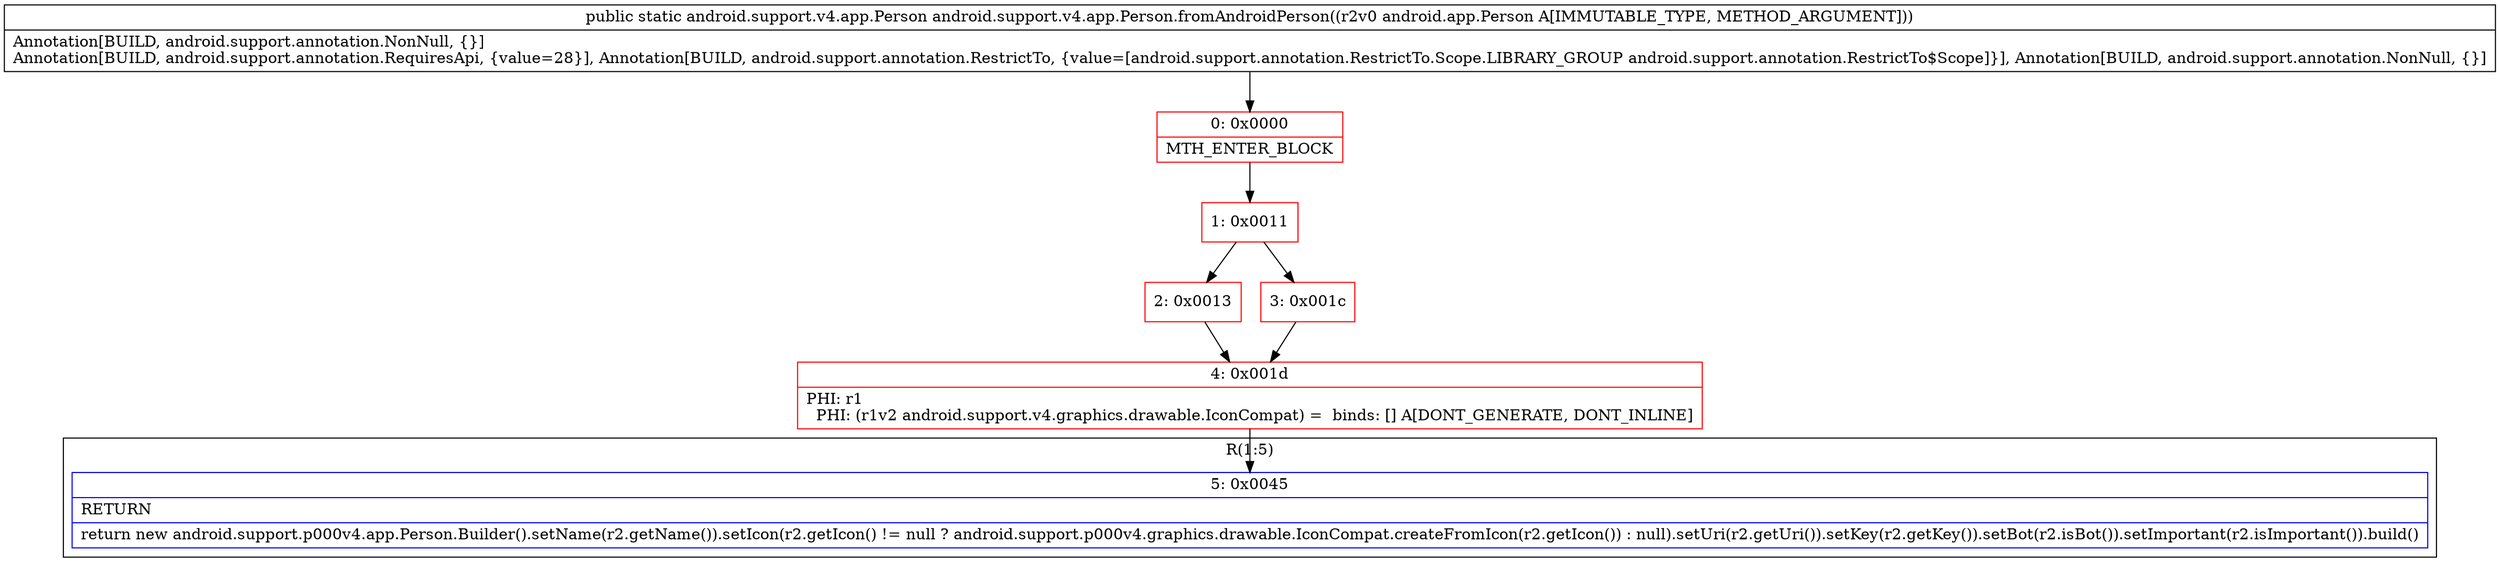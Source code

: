 digraph "CFG forandroid.support.v4.app.Person.fromAndroidPerson(Landroid\/app\/Person;)Landroid\/support\/v4\/app\/Person;" {
subgraph cluster_Region_449352958 {
label = "R(1:5)";
node [shape=record,color=blue];
Node_5 [shape=record,label="{5\:\ 0x0045|RETURN\l|return new android.support.p000v4.app.Person.Builder().setName(r2.getName()).setIcon(r2.getIcon() != null ? android.support.p000v4.graphics.drawable.IconCompat.createFromIcon(r2.getIcon()) : null).setUri(r2.getUri()).setKey(r2.getKey()).setBot(r2.isBot()).setImportant(r2.isImportant()).build()\l}"];
}
Node_0 [shape=record,color=red,label="{0\:\ 0x0000|MTH_ENTER_BLOCK\l}"];
Node_1 [shape=record,color=red,label="{1\:\ 0x0011}"];
Node_2 [shape=record,color=red,label="{2\:\ 0x0013}"];
Node_3 [shape=record,color=red,label="{3\:\ 0x001c}"];
Node_4 [shape=record,color=red,label="{4\:\ 0x001d|PHI: r1 \l  PHI: (r1v2 android.support.v4.graphics.drawable.IconCompat) =  binds: [] A[DONT_GENERATE, DONT_INLINE]\l}"];
MethodNode[shape=record,label="{public static android.support.v4.app.Person android.support.v4.app.Person.fromAndroidPerson((r2v0 android.app.Person A[IMMUTABLE_TYPE, METHOD_ARGUMENT]))  | Annotation[BUILD, android.support.annotation.NonNull, \{\}]\lAnnotation[BUILD, android.support.annotation.RequiresApi, \{value=28\}], Annotation[BUILD, android.support.annotation.RestrictTo, \{value=[android.support.annotation.RestrictTo.Scope.LIBRARY_GROUP android.support.annotation.RestrictTo$Scope]\}], Annotation[BUILD, android.support.annotation.NonNull, \{\}]\l}"];
MethodNode -> Node_0;
Node_0 -> Node_1;
Node_1 -> Node_2;
Node_1 -> Node_3;
Node_2 -> Node_4;
Node_3 -> Node_4;
Node_4 -> Node_5;
}

